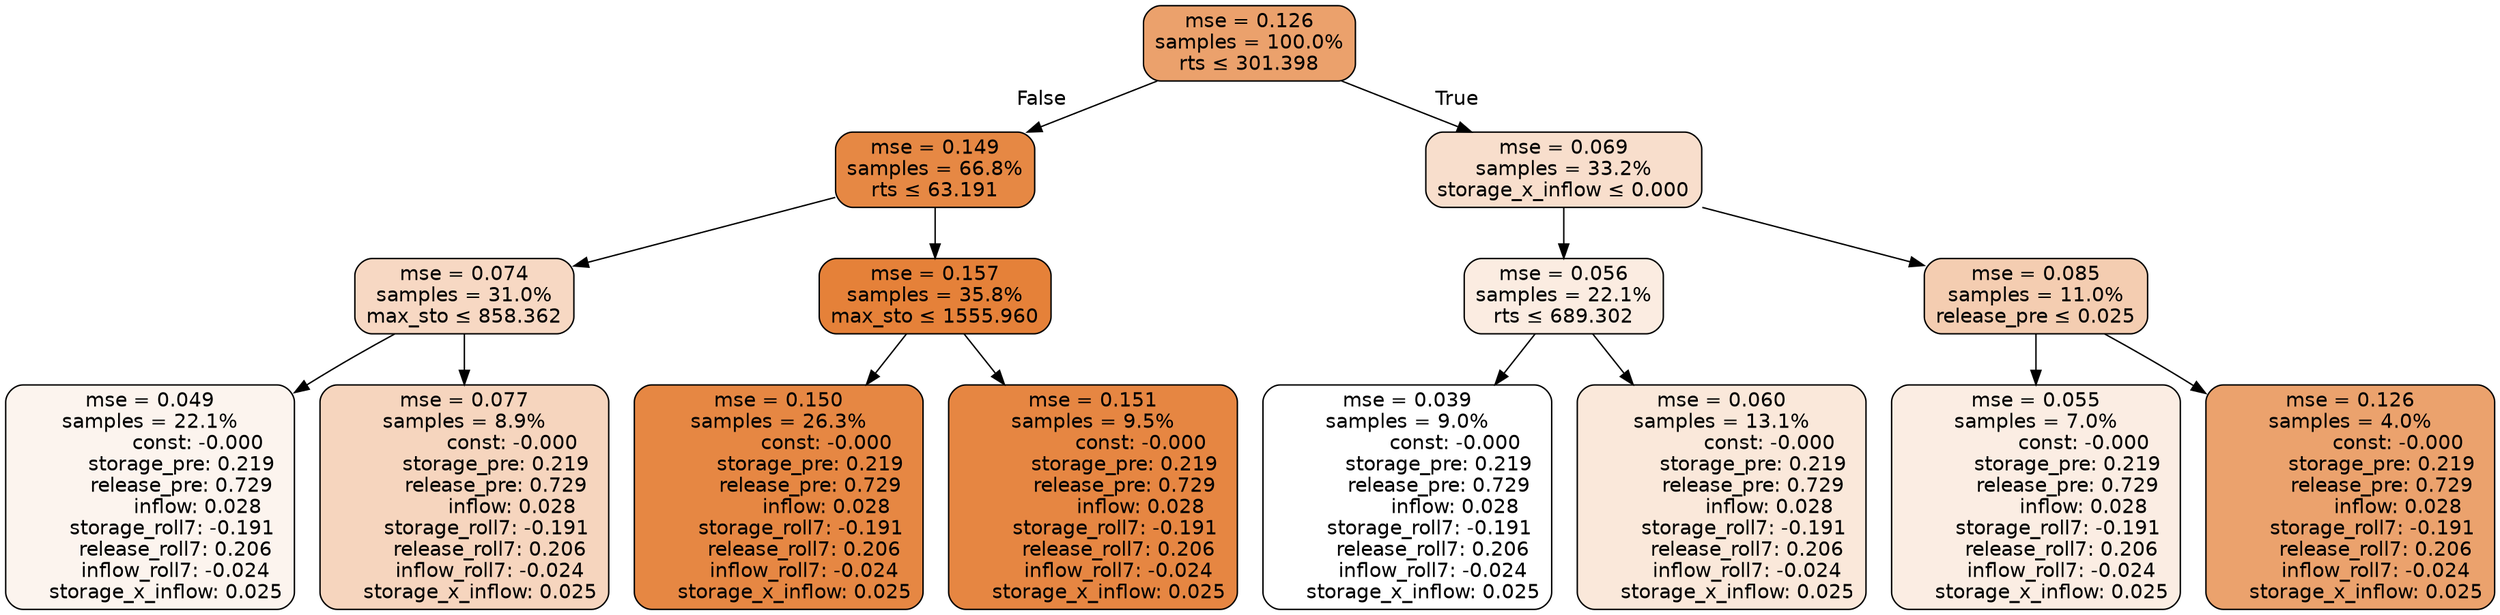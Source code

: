 digraph tree {
node [shape=rectangle, style="filled, rounded", color="black", fontname=helvetica] ;
edge [fontname=helvetica] ;
	"0" [label="mse = 0.126
samples = 100.0%
rts &le; 301.398", fillcolor="#eba16c"]
	"1" [label="mse = 0.149
samples = 66.8%
rts &le; 63.191", fillcolor="#e68844"]
	"2" [label="mse = 0.074
samples = 31.0%
max_sto &le; 858.362", fillcolor="#f7d8c3"]
	"3" [label="mse = 0.049
samples = 22.1%
               const: -0.000
          storage_pre: 0.219
          release_pre: 0.729
               inflow: 0.028
       storage_roll7: -0.191
        release_roll7: 0.206
        inflow_roll7: -0.024
     storage_x_inflow: 0.025", fillcolor="#fcf4ee"]
	"4" [label="mse = 0.077
samples = 8.9%
               const: -0.000
          storage_pre: 0.219
          release_pre: 0.729
               inflow: 0.028
       storage_roll7: -0.191
        release_roll7: 0.206
        inflow_roll7: -0.024
     storage_x_inflow: 0.025", fillcolor="#f6d5be"]
	"5" [label="mse = 0.157
samples = 35.8%
max_sto &le; 1555.960", fillcolor="#e58139"]
	"6" [label="mse = 0.150
samples = 26.3%
               const: -0.000
          storage_pre: 0.219
          release_pre: 0.729
               inflow: 0.028
       storage_roll7: -0.191
        release_roll7: 0.206
        inflow_roll7: -0.024
     storage_x_inflow: 0.025", fillcolor="#e68743"]
	"7" [label="mse = 0.151
samples = 9.5%
               const: -0.000
          storage_pre: 0.219
          release_pre: 0.729
               inflow: 0.028
       storage_roll7: -0.191
        release_roll7: 0.206
        inflow_roll7: -0.024
     storage_x_inflow: 0.025", fillcolor="#e68642"]
	"8" [label="mse = 0.069
samples = 33.2%
storage_x_inflow &le; 0.000", fillcolor="#f8decc"]
	"9" [label="mse = 0.056
samples = 22.1%
rts &le; 689.302", fillcolor="#fbece1"]
	"10" [label="mse = 0.039
samples = 9.0%
               const: -0.000
          storage_pre: 0.219
          release_pre: 0.729
               inflow: 0.028
       storage_roll7: -0.191
        release_roll7: 0.206
        inflow_roll7: -0.024
     storage_x_inflow: 0.025", fillcolor="#ffffff"]
	"11" [label="mse = 0.060
samples = 13.1%
               const: -0.000
          storage_pre: 0.219
          release_pre: 0.729
               inflow: 0.028
       storage_roll7: -0.191
        release_roll7: 0.206
        inflow_roll7: -0.024
     storage_x_inflow: 0.025", fillcolor="#fae8da"]
	"12" [label="mse = 0.085
samples = 11.0%
release_pre &le; 0.025", fillcolor="#f4cdb1"]
	"13" [label="mse = 0.055
samples = 7.0%
               const: -0.000
          storage_pre: 0.219
          release_pre: 0.729
               inflow: 0.028
       storage_roll7: -0.191
        release_roll7: 0.206
        inflow_roll7: -0.024
     storage_x_inflow: 0.025", fillcolor="#fbede3"]
	"14" [label="mse = 0.126
samples = 4.0%
               const: -0.000
          storage_pre: 0.219
          release_pre: 0.729
               inflow: 0.028
       storage_roll7: -0.191
        release_roll7: 0.206
        inflow_roll7: -0.024
     storage_x_inflow: 0.025", fillcolor="#eba26d"]

	"0" -> "1" [labeldistance=2.5, labelangle=45, headlabel="False"]
	"1" -> "2"
	"2" -> "3"
	"2" -> "4"
	"1" -> "5"
	"5" -> "6"
	"5" -> "7"
	"0" -> "8" [labeldistance=2.5, labelangle=-45, headlabel="True"]
	"8" -> "9"
	"9" -> "10"
	"9" -> "11"
	"8" -> "12"
	"12" -> "13"
	"12" -> "14"
}
